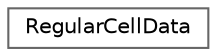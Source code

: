 digraph "Graphical Class Hierarchy"
{
 // LATEX_PDF_SIZE
  bgcolor="transparent";
  edge [fontname=Helvetica,fontsize=10,labelfontname=Helvetica,labelfontsize=10];
  node [fontname=Helvetica,fontsize=10,shape=box,height=0.2,width=0.4];
  rankdir="LR";
  Node0 [id="Node000000",label="RegularCellData",height=0.2,width=0.4,color="grey40", fillcolor="white", style="filled",URL="$struct_regular_cell_data.html",tooltip=" "];
}

